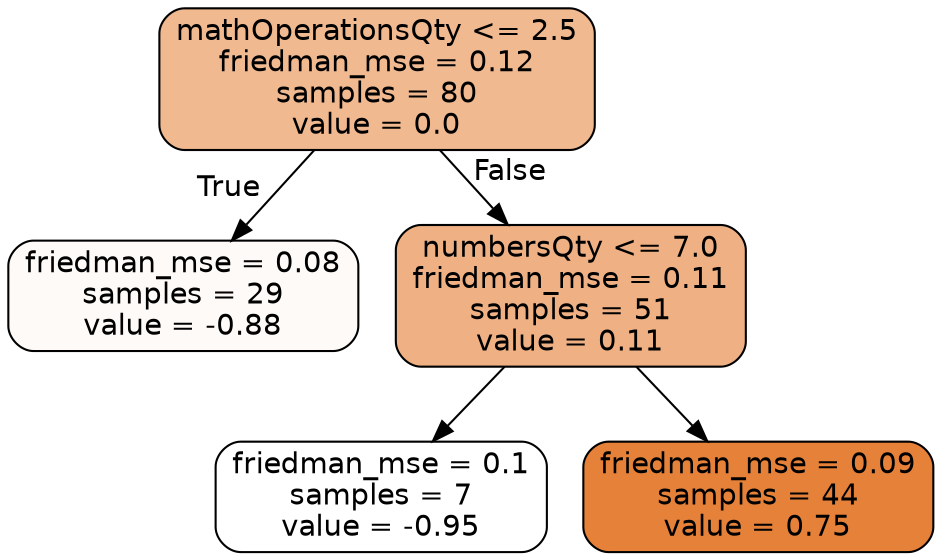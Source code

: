 digraph Tree {
node [shape=box, style="filled, rounded", color="black", fontname="helvetica"] ;
edge [fontname="helvetica"] ;
0 [label="mathOperationsQty <= 2.5\nfriedman_mse = 0.12\nsamples = 80\nvalue = 0.0", fillcolor="#f0b990"] ;
1 [label="friedman_mse = 0.08\nsamples = 29\nvalue = -0.88", fillcolor="#fefaf7"] ;
0 -> 1 [labeldistance=2.5, labelangle=45, headlabel="True"] ;
2 [label="numbersQty <= 7.0\nfriedman_mse = 0.11\nsamples = 51\nvalue = 0.11", fillcolor="#efb184"] ;
0 -> 2 [labeldistance=2.5, labelangle=-45, headlabel="False"] ;
3 [label="friedman_mse = 0.1\nsamples = 7\nvalue = -0.95", fillcolor="#ffffff"] ;
2 -> 3 ;
4 [label="friedman_mse = 0.09\nsamples = 44\nvalue = 0.75", fillcolor="#e58139"] ;
2 -> 4 ;
}